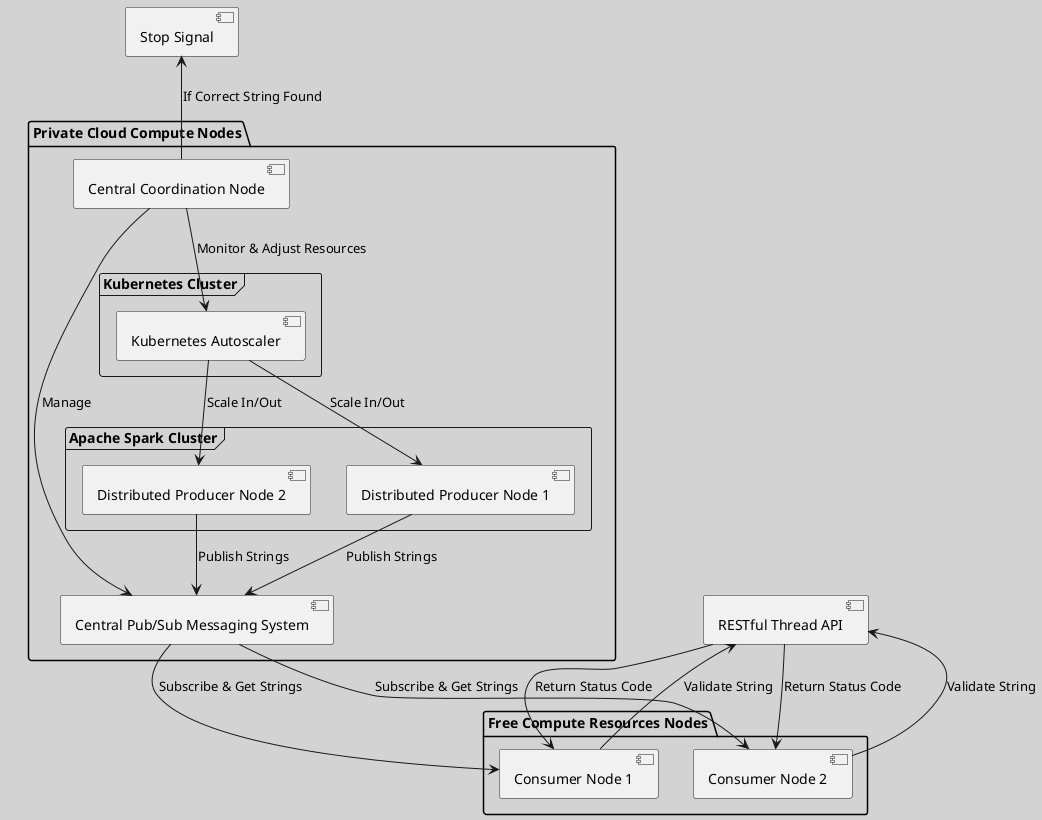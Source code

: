 @startuml
skinparam backgroundColor #D3D3D3

package "Private Cloud Compute Nodes" {
    [Central Coordination Node] as Coordinator
    frame "Apache Spark Cluster" {
    [Distributed Producer Node 1] as DistProducer1
    [Distributed Producer Node 2] as DistProducer2
    }
    frame "Kubernetes Cluster" {
        [Kubernetes Autoscaler] as Autoscaler
    }
    [Central Pub/Sub Messaging System] as PubSub
}

package "Free Compute Resources Nodes" {
    [Consumer Node 1] as FreeConsumer1
    [Consumer Node 2] as FreeConsumer2
}
    
[RESTful Thread API] as API

Coordinator --> Autoscaler : Monitor & Adjust Resources
Autoscaler --> DistProducer1 : Scale In/Out
Autoscaler --> DistProducer2 : Scale In/Out
Coordinator --> PubSub : Manage
    
DistProducer1 --> PubSub : Publish Strings
DistProducer2 --> PubSub : Publish Strings

PubSub --> FreeConsumer1 : Subscribe & Get Strings
PubSub --> FreeConsumer2 : Subscribe & Get Strings

FreeConsumer1 --> API : Validate String
FreeConsumer2 --> API : Validate String

API --> FreeConsumer1 : Return Status Code
API --> FreeConsumer2 : Return Status Code

Coordinator -up-> [Stop Signal] : If Correct String Found

@enduml
